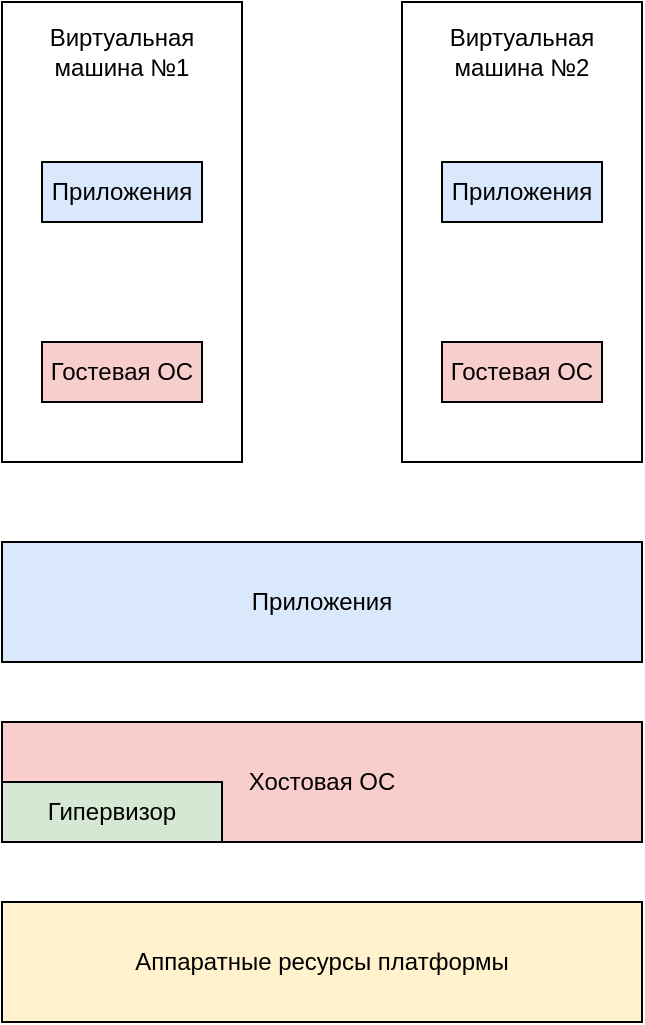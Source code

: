 <mxfile version="24.2.3" type="device">
  <diagram name="Page-1" id="JUNJcVDTTsxdt1zoL32U">
    <mxGraphModel dx="1182" dy="304" grid="1" gridSize="10" guides="1" tooltips="1" connect="1" arrows="1" fold="1" page="1" pageScale="1" pageWidth="850" pageHeight="1100" math="0" shadow="0">
      <root>
        <mxCell id="0" />
        <mxCell id="1" parent="0" />
        <mxCell id="FGpzOdSh6s8dmKPGYUZQ-1" value="" style="rounded=0;whiteSpace=wrap;html=1;fillColor=none;" vertex="1" parent="1">
          <mxGeometry x="80" y="160" width="120" height="230" as="geometry" />
        </mxCell>
        <mxCell id="FGpzOdSh6s8dmKPGYUZQ-4" value="Приложения" style="rounded=0;whiteSpace=wrap;html=1;fillColor=#dae8fc;strokeColor=#000000;" vertex="1" parent="1">
          <mxGeometry x="100" y="240" width="80" height="30" as="geometry" />
        </mxCell>
        <mxCell id="FGpzOdSh6s8dmKPGYUZQ-5" value="Гостевая ОС" style="rounded=0;whiteSpace=wrap;html=1;fillColor=#f8cecc;strokeColor=#000000;" vertex="1" parent="1">
          <mxGeometry x="100" y="330" width="80" height="30" as="geometry" />
        </mxCell>
        <mxCell id="FGpzOdSh6s8dmKPGYUZQ-6" value="Виртуальная машина №1" style="text;html=1;align=center;verticalAlign=middle;whiteSpace=wrap;rounded=0;" vertex="1" parent="1">
          <mxGeometry x="110" y="170" width="60" height="30" as="geometry" />
        </mxCell>
        <mxCell id="FGpzOdSh6s8dmKPGYUZQ-8" value="" style="rounded=0;whiteSpace=wrap;html=1;fillColor=none;" vertex="1" parent="1">
          <mxGeometry x="280" y="160" width="120" height="230" as="geometry" />
        </mxCell>
        <mxCell id="FGpzOdSh6s8dmKPGYUZQ-9" value="Приложения" style="rounded=0;whiteSpace=wrap;html=1;fillColor=#dae8fc;strokeColor=#000000;" vertex="1" parent="1">
          <mxGeometry x="300" y="240" width="80" height="30" as="geometry" />
        </mxCell>
        <mxCell id="FGpzOdSh6s8dmKPGYUZQ-10" value="Гостевая ОС" style="rounded=0;whiteSpace=wrap;html=1;fillColor=#f8cecc;strokeColor=#000000;" vertex="1" parent="1">
          <mxGeometry x="300" y="330" width="80" height="30" as="geometry" />
        </mxCell>
        <mxCell id="FGpzOdSh6s8dmKPGYUZQ-11" value="Виртуальная машина №2" style="text;html=1;align=center;verticalAlign=middle;whiteSpace=wrap;rounded=0;" vertex="1" parent="1">
          <mxGeometry x="310" y="170" width="60" height="30" as="geometry" />
        </mxCell>
        <mxCell id="FGpzOdSh6s8dmKPGYUZQ-12" value="Хостовая ОС" style="rounded=0;whiteSpace=wrap;html=1;fillColor=#f8cecc;strokeColor=#000000;" vertex="1" parent="1">
          <mxGeometry x="80" y="520" width="320" height="60" as="geometry" />
        </mxCell>
        <mxCell id="FGpzOdSh6s8dmKPGYUZQ-13" value="Гипервизор" style="rounded=0;whiteSpace=wrap;html=1;fillColor=#d5e8d4;strokeColor=#000000;" vertex="1" parent="1">
          <mxGeometry x="80" y="550" width="110" height="30" as="geometry" />
        </mxCell>
        <mxCell id="FGpzOdSh6s8dmKPGYUZQ-14" value="Приложения" style="rounded=0;whiteSpace=wrap;html=1;fillColor=#dae8fc;strokeColor=#000000;" vertex="1" parent="1">
          <mxGeometry x="80" y="430" width="320" height="60" as="geometry" />
        </mxCell>
        <mxCell id="FGpzOdSh6s8dmKPGYUZQ-15" value="Аппаратные ресурсы платформы" style="rounded=0;whiteSpace=wrap;html=1;fillColor=#fff2cc;strokeColor=#000000;" vertex="1" parent="1">
          <mxGeometry x="80" y="610" width="320" height="60" as="geometry" />
        </mxCell>
      </root>
    </mxGraphModel>
  </diagram>
</mxfile>
